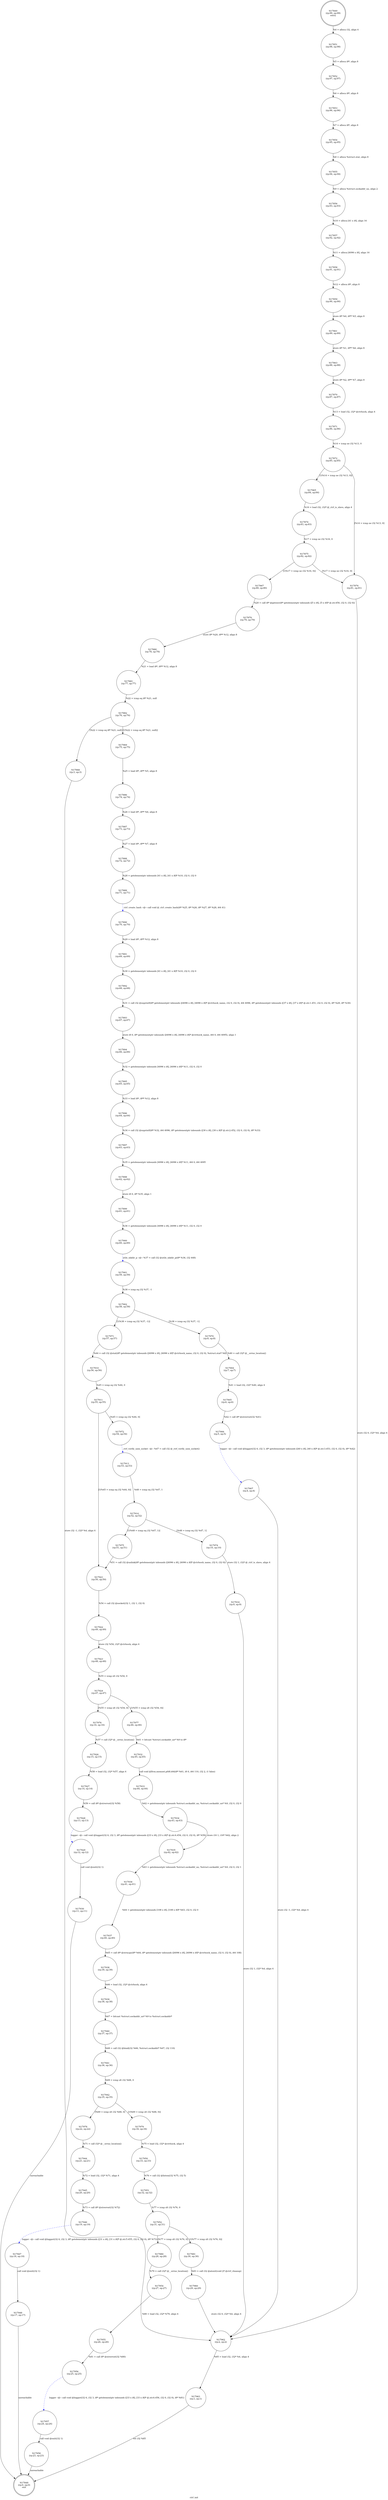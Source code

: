 digraph ctrl_init {
label="ctrl_init"
17848 [label="N17848\n(rp:0, ep:0)\nexit", shape="doublecircle"]
17849 [label="N17849\n(rp:99, ep:99)\nentry", shape="doublecircle"]
17849 -> 17851 [label="%4 = alloca i32, align 4"]
17851 [label="N17851\n(rp:98, ep:98)", shape="circle"]
17851 -> 17852 [label="%5 = alloca i8*, align 8"]
17852 [label="N17852\n(rp:97, ep:97)", shape="circle"]
17852 -> 17853 [label="%6 = alloca i8*, align 8"]
17853 [label="N17853\n(rp:96, ep:96)", shape="circle"]
17853 -> 17854 [label="%7 = alloca i8*, align 8"]
17854 [label="N17854\n(rp:95, ep:95)", shape="circle"]
17854 -> 17855 [label="%8 = alloca %struct.stat, align 8"]
17855 [label="N17855\n(rp:94, ep:94)", shape="circle"]
17855 -> 17856 [label="%9 = alloca %struct.sockaddr_un, align 2"]
17856 [label="N17856\n(rp:93, ep:93)", shape="circle"]
17856 -> 17857 [label="%10 = alloca [41 x i8], align 16"]
17857 [label="N17857\n(rp:92, ep:92)", shape="circle"]
17857 -> 17858 [label="%11 = alloca [4096 x i8], align 16"]
17858 [label="N17858\n(rp:91, ep:91)", shape="circle"]
17858 -> 17859 [label="%12 = alloca i8*, align 8"]
17859 [label="N17859\n(rp:90, ep:90)", shape="circle"]
17859 -> 17861 [label="store i8* %0, i8** %5, align 8"]
17861 [label="N17861\n(rp:89, ep:89)", shape="circle"]
17861 -> 17863 [label="store i8* %1, i8** %6, align 8"]
17863 [label="N17863\n(rp:88, ep:88)", shape="circle"]
17863 -> 17870 [label="store i8* %2, i8** %7, align 8"]
17870 [label="N17870\n(rp:87, ep:87)", shape="circle"]
17870 -> 17871 [label="%13 = load i32, i32* @ctrlsock, align 4"]
17871 [label="N17871\n(rp:86, ep:86)", shape="circle"]
17871 -> 17872 [label="%14 = icmp ne i32 %13, 0"]
17872 [label="N17872\n(rp:85, ep:85)", shape="circle"]
17872 -> 17965 [label="[!(%14 = icmp ne i32 %13, 0)]"]
17872 -> 17876 [label="[%14 = icmp ne i32 %13, 0]"]
17874 [label="N17874\n(rp:83, ep:83)", shape="circle"]
17874 -> 17875 [label="%17 = icmp ne i32 %16, 0"]
17875 [label="N17875\n(rp:82, ep:82)", shape="circle"]
17875 -> 17967 [label="[!(%17 = icmp ne i32 %16, 0)]"]
17875 -> 17876 [label="[%17 = icmp ne i32 %16, 0]"]
17876 [label="N17876\n(rp:81, ep:81)", shape="circle"]
17876 -> 17962 [label="store i32 0, i32* %4, align 4"]
17879 [label="N17879\n(rp:79, ep:79)", shape="circle"]
17879 -> 17880 [label="store i8* %20, i8** %12, align 8"]
17880 [label="N17880\n(rp:78, ep:78)", shape="circle"]
17880 -> 17881 [label="%21 = load i8*, i8** %12, align 8"]
17881 [label="N17881\n(rp:77, ep:77)", shape="circle"]
17881 -> 17882 [label="%22 = icmp eq i8* %21, null"]
17882 [label="N17882\n(rp:76, ep:76)", shape="circle"]
17882 -> 17968 [label="[%22 = icmp eq i8* %21, null]"]
17882 -> 17969 [label="[!(%22 = icmp eq i8* %21, null)]"]
17886 [label="N17886\n(rp:74, ep:74)", shape="circle"]
17886 -> 17887 [label="%26 = load i8*, i8** %6, align 8"]
17887 [label="N17887\n(rp:73, ep:73)", shape="circle"]
17887 -> 17888 [label="%27 = load i8*, i8** %7, align 8"]
17888 [label="N17888\n(rp:72, ep:72)", shape="circle"]
17888 -> 17889 [label="%28 = getelementptr inbounds [41 x i8], [41 x i8]* %10, i32 0, i32 0"]
17889 [label="N17889\n(rp:71, ep:71)", shape="circle"]
17889 -> 17890 [label="_ctrl_create_hash --@-- call void @_ctrl_create_hash(i8* %25, i8* %26, i8* %27, i8* %28, i64 41)", style="dashed", color="blue"]
17890 [label="N17890\n(rp:70, ep:70)", shape="circle"]
17890 -> 17891 [label="%29 = load i8*, i8** %12, align 8"]
17891 [label="N17891\n(rp:69, ep:69)", shape="circle"]
17891 -> 17892 [label="%30 = getelementptr inbounds [41 x i8], [41 x i8]* %10, i32 0, i32 0"]
17892 [label="N17892\n(rp:68, ep:68)", shape="circle"]
17892 -> 17893 [label="%31 = call i32 @snprintf(i8* getelementptr inbounds ([4096 x i8], [4096 x i8]* @ctrlsock_name, i32 0, i32 0), i64 4096, i8* getelementptr inbounds ([37 x i8], [37 x i8]* @.str.1.451, i32 0, i32 0), i8* %29, i8* %30)"]
17893 [label="N17893\n(rp:67, ep:67)", shape="circle"]
17893 -> 17894 [label="store i8 0, i8* getelementptr inbounds ([4096 x i8], [4096 x i8]* @ctrlsock_name, i64 0, i64 4095), align 1"]
17894 [label="N17894\n(rp:66, ep:66)", shape="circle"]
17894 -> 17895 [label="%32 = getelementptr inbounds [4096 x i8], [4096 x i8]* %11, i32 0, i32 0"]
17895 [label="N17895\n(rp:65, ep:65)", shape="circle"]
17895 -> 17896 [label="%33 = load i8*, i8** %12, align 8"]
17896 [label="N17896\n(rp:64, ep:64)", shape="circle"]
17896 -> 17897 [label="%34 = call i32 @snprintf(i8* %32, i64 4096, i8* getelementptr inbounds ([30 x i8], [30 x i8]* @.str.2.452, i32 0, i32 0), i8* %33)"]
17897 [label="N17897\n(rp:63, ep:63)", shape="circle"]
17897 -> 17898 [label="%35 = getelementptr inbounds [4096 x i8], [4096 x i8]* %11, i64 0, i64 4095"]
17898 [label="N17898\n(rp:62, ep:62)", shape="circle"]
17898 -> 17899 [label="store i8 0, i8* %35, align 1"]
17899 [label="N17899\n(rp:61, ep:61)", shape="circle"]
17899 -> 17900 [label="%36 = getelementptr inbounds [4096 x i8], [4096 x i8]* %11, i32 0, i32 0"]
17900 [label="N17900\n(rp:60, ep:60)", shape="circle"]
17900 -> 17901 [label="utils_mkdir_p --@-- %37 = call i32 @utils_mkdir_p(i8* %36, i32 448)", style="dashed", color="blue"]
17901 [label="N17901\n(rp:59, ep:59)", shape="circle"]
17901 -> 17902 [label="%38 = icmp eq i32 %37, -1"]
17902 [label="N17902\n(rp:58, ep:58)", shape="circle"]
17902 -> 17970 [label="[%38 = icmp eq i32 %37, -1]"]
17902 -> 17971 [label="[!(%38 = icmp eq i32 %37, -1)]"]
17904 [label="N17904\n(rp:7, ep:7)", shape="circle"]
17904 -> 17905 [label="%41 = load i32, i32* %40, align 4"]
17905 [label="N17905\n(rp:6, ep:6)", shape="circle"]
17905 -> 17906 [label="%42 = call i8* @strerror(i32 %41)"]
17906 [label="N17906\n(rp:5, ep:5)", shape="circle"]
17906 -> 17907 [label="logger --@-- call void @logger(i32 6, i32 3, i8* getelementptr inbounds ([40 x i8], [40 x i8]* @.str.3.453, i32 0, i32 0), i8* %42)", style="dashed", color="blue"]
17907 [label="N17907\n(rp:4, ep:4)", shape="circle"]
17907 -> 17962 [label="store i32 -1, i32* %4, align 4"]
17910 [label="N17910\n(rp:56, ep:56)", shape="circle"]
17910 -> 17911 [label="%45 = icmp eq i32 %44, 0"]
17911 [label="N17911\n(rp:55, ep:55)", shape="circle"]
17911 -> 17972 [label="[%45 = icmp eq i32 %44, 0]"]
17911 -> 17921 [label="[!(%45 = icmp eq i32 %44, 0)]"]
17913 [label="N17913\n(rp:53, ep:53)", shape="circle"]
17913 -> 17914 [label="%48 = icmp eq i32 %47, 1"]
17914 [label="N17914\n(rp:52, ep:52)", shape="circle"]
17914 -> 17974 [label="[%48 = icmp eq i32 %47, 1]"]
17914 -> 17975 [label="[!(%48 = icmp eq i32 %47, 1)]"]
17916 [label="N17916\n(rp:9, ep:9)", shape="circle"]
17916 -> 17962 [label="store i32 1, i32* %4, align 4"]
17921 [label="N17921\n(rp:50, ep:50)", shape="circle"]
17921 -> 17922 [label="%54 = call i32 @socket(i32 1, i32 1, i32 0)"]
17922 [label="N17922\n(rp:49, ep:49)", shape="circle"]
17922 -> 17923 [label="store i32 %54, i32* @ctrlsock, align 4"]
17923 [label="N17923\n(rp:48, ep:48)", shape="circle"]
17923 -> 17924 [label="%55 = icmp slt i32 %54, 0"]
17924 [label="N17924\n(rp:47, ep:47)", shape="circle"]
17924 -> 17976 [label="[%55 = icmp slt i32 %54, 0]"]
17924 -> 17977 [label="[!(%55 = icmp slt i32 %54, 0)]"]
17926 [label="N17926\n(rp:15, ep:15)", shape="circle"]
17926 -> 17927 [label="%58 = load i32, i32* %57, align 4"]
17927 [label="N17927\n(rp:14, ep:14)", shape="circle"]
17927 -> 17928 [label="%59 = call i8* @strerror(i32 %58)"]
17928 [label="N17928\n(rp:13, ep:13)", shape="circle"]
17928 -> 17929 [label="logger --@-- call void @logger(i32 6, i32 3, i8* getelementptr inbounds ([33 x i8], [33 x i8]* @.str.4.454, i32 0, i32 0), i8* %59)", style="dashed", color="blue"]
17929 [label="N17929\n(rp:12, ep:12)", shape="circle"]
17929 -> 17930 [label="call void @exit(i32 1)"]
17930 [label="N17930\n(rp:11, ep:11)", shape="circle"]
17930 -> 17848 [label="unreachable"]
17932 [label="N17932\n(rp:45, ep:45)", shape="circle"]
17932 -> 17933 [label="call void @llvm.memset.p0i8.i64(i8* %61, i8 0, i64 110, i32 2, i1 false)"]
17933 [label="N17933\n(rp:44, ep:44)", shape="circle"]
17933 -> 17934 [label="%62 = getelementptr inbounds %struct.sockaddr_un, %struct.sockaddr_un* %9, i32 0, i32 0"]
17934 [label="N17934\n(rp:43, ep:43)", shape="circle"]
17934 -> 17935 [label="store i16 1, i16* %62, align 2"]
17935 [label="N17935\n(rp:42, ep:42)", shape="circle"]
17935 -> 17936 [label="%63 = getelementptr inbounds %struct.sockaddr_un, %struct.sockaddr_un* %9, i32 0, i32 1"]
17936 [label="N17936\n(rp:41, ep:41)", shape="circle"]
17936 -> 17937 [label="%64 = getelementptr inbounds [108 x i8], [108 x i8]* %63, i32 0, i32 0"]
17937 [label="N17937\n(rp:40, ep:40)", shape="circle"]
17937 -> 17938 [label="%65 = call i8* @strncpy(i8* %64, i8* getelementptr inbounds ([4096 x i8], [4096 x i8]* @ctrlsock_name, i32 0, i32 0), i64 108)"]
17938 [label="N17938\n(rp:39, ep:39)", shape="circle"]
17938 -> 17939 [label="%66 = load i32, i32* @ctrlsock, align 4"]
17939 [label="N17939\n(rp:38, ep:38)", shape="circle"]
17939 -> 17940 [label="%67 = bitcast %struct.sockaddr_un* %9 to %struct.sockaddr*"]
17940 [label="N17940\n(rp:37, ep:37)", shape="circle"]
17940 -> 17941 [label="%68 = call i32 @bind(i32 %66, %struct.sockaddr* %67, i32 110)"]
17941 [label="N17941\n(rp:36, ep:36)", shape="circle"]
17941 -> 17942 [label="%69 = icmp slt i32 %68, 0"]
17942 [label="N17942\n(rp:35, ep:35)", shape="circle"]
17942 -> 17978 [label="[%69 = icmp slt i32 %68, 0]"]
17942 -> 17979 [label="[!(%69 = icmp slt i32 %68, 0)]"]
17944 [label="N17944\n(rp:21, ep:21)", shape="circle"]
17944 -> 17945 [label="%72 = load i32, i32* %71, align 4"]
17945 [label="N17945\n(rp:20, ep:20)", shape="circle"]
17945 -> 17946 [label="%73 = call i8* @strerror(i32 %72)"]
17946 [label="N17946\n(rp:19, ep:19)", shape="circle"]
17946 -> 17947 [label="logger --@-- call void @logger(i32 6, i32 3, i8* getelementptr inbounds ([31 x i8], [31 x i8]* @.str.5.455, i32 0, i32 0), i8* %73)", style="dashed", color="blue"]
17947 [label="N17947\n(rp:18, ep:18)", shape="circle"]
17947 -> 17948 [label="call void @exit(i32 1)"]
17948 [label="N17948\n(rp:17, ep:17)", shape="circle"]
17948 -> 17848 [label="unreachable"]
17950 [label="N17950\n(rp:33, ep:33)", shape="circle"]
17950 -> 17951 [label="%76 = call i32 @listen(i32 %75, i32 5)"]
17951 [label="N17951\n(rp:32, ep:32)", shape="circle"]
17951 -> 17952 [label="%77 = icmp slt i32 %76, 0"]
17952 [label="N17952\n(rp:31, ep:31)", shape="circle"]
17952 -> 17980 [label="[%77 = icmp slt i32 %76, 0]"]
17952 -> 17981 [label="[!(%77 = icmp slt i32 %76, 0)]"]
17954 [label="N17954\n(rp:27, ep:27)", shape="circle"]
17954 -> 17955 [label="%80 = load i32, i32* %79, align 4"]
17955 [label="N17955\n(rp:26, ep:26)", shape="circle"]
17955 -> 17956 [label="%81 = call i8* @strerror(i32 %80)"]
17956 [label="N17956\n(rp:25, ep:25)", shape="circle"]
17956 -> 17957 [label="logger --@-- call void @logger(i32 6, i32 3, i8* getelementptr inbounds ([33 x i8], [33 x i8]* @.str.6.456, i32 0, i32 0), i8* %81)", style="dashed", color="blue"]
17957 [label="N17957\n(rp:24, ep:24)", shape="circle"]
17957 -> 17958 [label="call void @exit(i32 1)"]
17958 [label="N17958\n(rp:23, ep:23)", shape="circle"]
17958 -> 17848 [label="unreachable"]
17960 [label="N17960\n(rp:29, ep:29)", shape="circle"]
17960 -> 17962 [label="store i32 0, i32* %4, align 4"]
17962 [label="N17962\n(rp:2, ep:2)", shape="circle"]
17962 -> 17963 [label="%85 = load i32, i32* %4, align 4"]
17963 [label="N17963\n(rp:1, ep:1)", shape="circle"]
17963 -> 17848 [label="ret i32 %85"]
17965 [label="N17965\n(rp:84, ep:84)", shape="circle"]
17965 -> 17874 [label="%16 = load i32, i32* @_ctrl_is_slave, align 4"]
17967 [label="N17967\n(rp:80, ep:80)", shape="circle"]
17967 -> 17879 [label="%20 = call i8* @getenv(i8* getelementptr inbounds ([5 x i8], [5 x i8]* @.str.450, i32 0, i32 0))"]
17968 [label="N17968\n(rp:3, ep:3)", shape="circle"]
17968 -> 17962 [label="store i32 -1, i32* %4, align 4"]
17969 [label="N17969\n(rp:75, ep:75)", shape="circle"]
17969 -> 17886 [label="%25 = load i8*, i8** %5, align 8"]
17970 [label="N17970\n(rp:8, ep:8)", shape="circle"]
17970 -> 17904 [label="%40 = call i32* @__errno_location()"]
17971 [label="N17971\n(rp:57, ep:57)", shape="circle"]
17971 -> 17910 [label="%44 = call i32 @stat(i8* getelementptr inbounds ([4096 x i8], [4096 x i8]* @ctrlsock_name, i32 0, i32 0), %struct.stat* %8)"]
17972 [label="N17972\n(rp:54, ep:54)", shape="circle"]
17972 -> 17913 [label="_ctrl_verify_unix_socket --@-- %47 = call i32 @_ctrl_verify_unix_socket()", style="dashed", color="blue"]
17974 [label="N17974\n(rp:10, ep:10)", shape="circle"]
17974 -> 17916 [label="store i32 1, i32* @_ctrl_is_slave, align 4"]
17975 [label="N17975\n(rp:51, ep:51)", shape="circle"]
17975 -> 17921 [label="%51 = call i32 @unlink(i8* getelementptr inbounds ([4096 x i8], [4096 x i8]* @ctrlsock_name, i32 0, i32 0))"]
17976 [label="N17976\n(rp:16, ep:16)", shape="circle"]
17976 -> 17926 [label="%57 = call i32* @__errno_location()"]
17977 [label="N17977\n(rp:46, ep:46)", shape="circle"]
17977 -> 17932 [label="%61 = bitcast %struct.sockaddr_un* %9 to i8*"]
17978 [label="N17978\n(rp:22, ep:22)", shape="circle"]
17978 -> 17944 [label="%71 = call i32* @__errno_location()"]
17979 [label="N17979\n(rp:34, ep:34)", shape="circle"]
17979 -> 17950 [label="%75 = load i32, i32* @ctrlsock, align 4"]
17980 [label="N17980\n(rp:28, ep:28)", shape="circle"]
17980 -> 17954 [label="%79 = call i32* @__errno_location()"]
17981 [label="N17981\n(rp:30, ep:30)", shape="circle"]
17981 -> 17960 [label="%83 = call i32 @atexit(void ()* @ctrl_cleanup)"]
}
